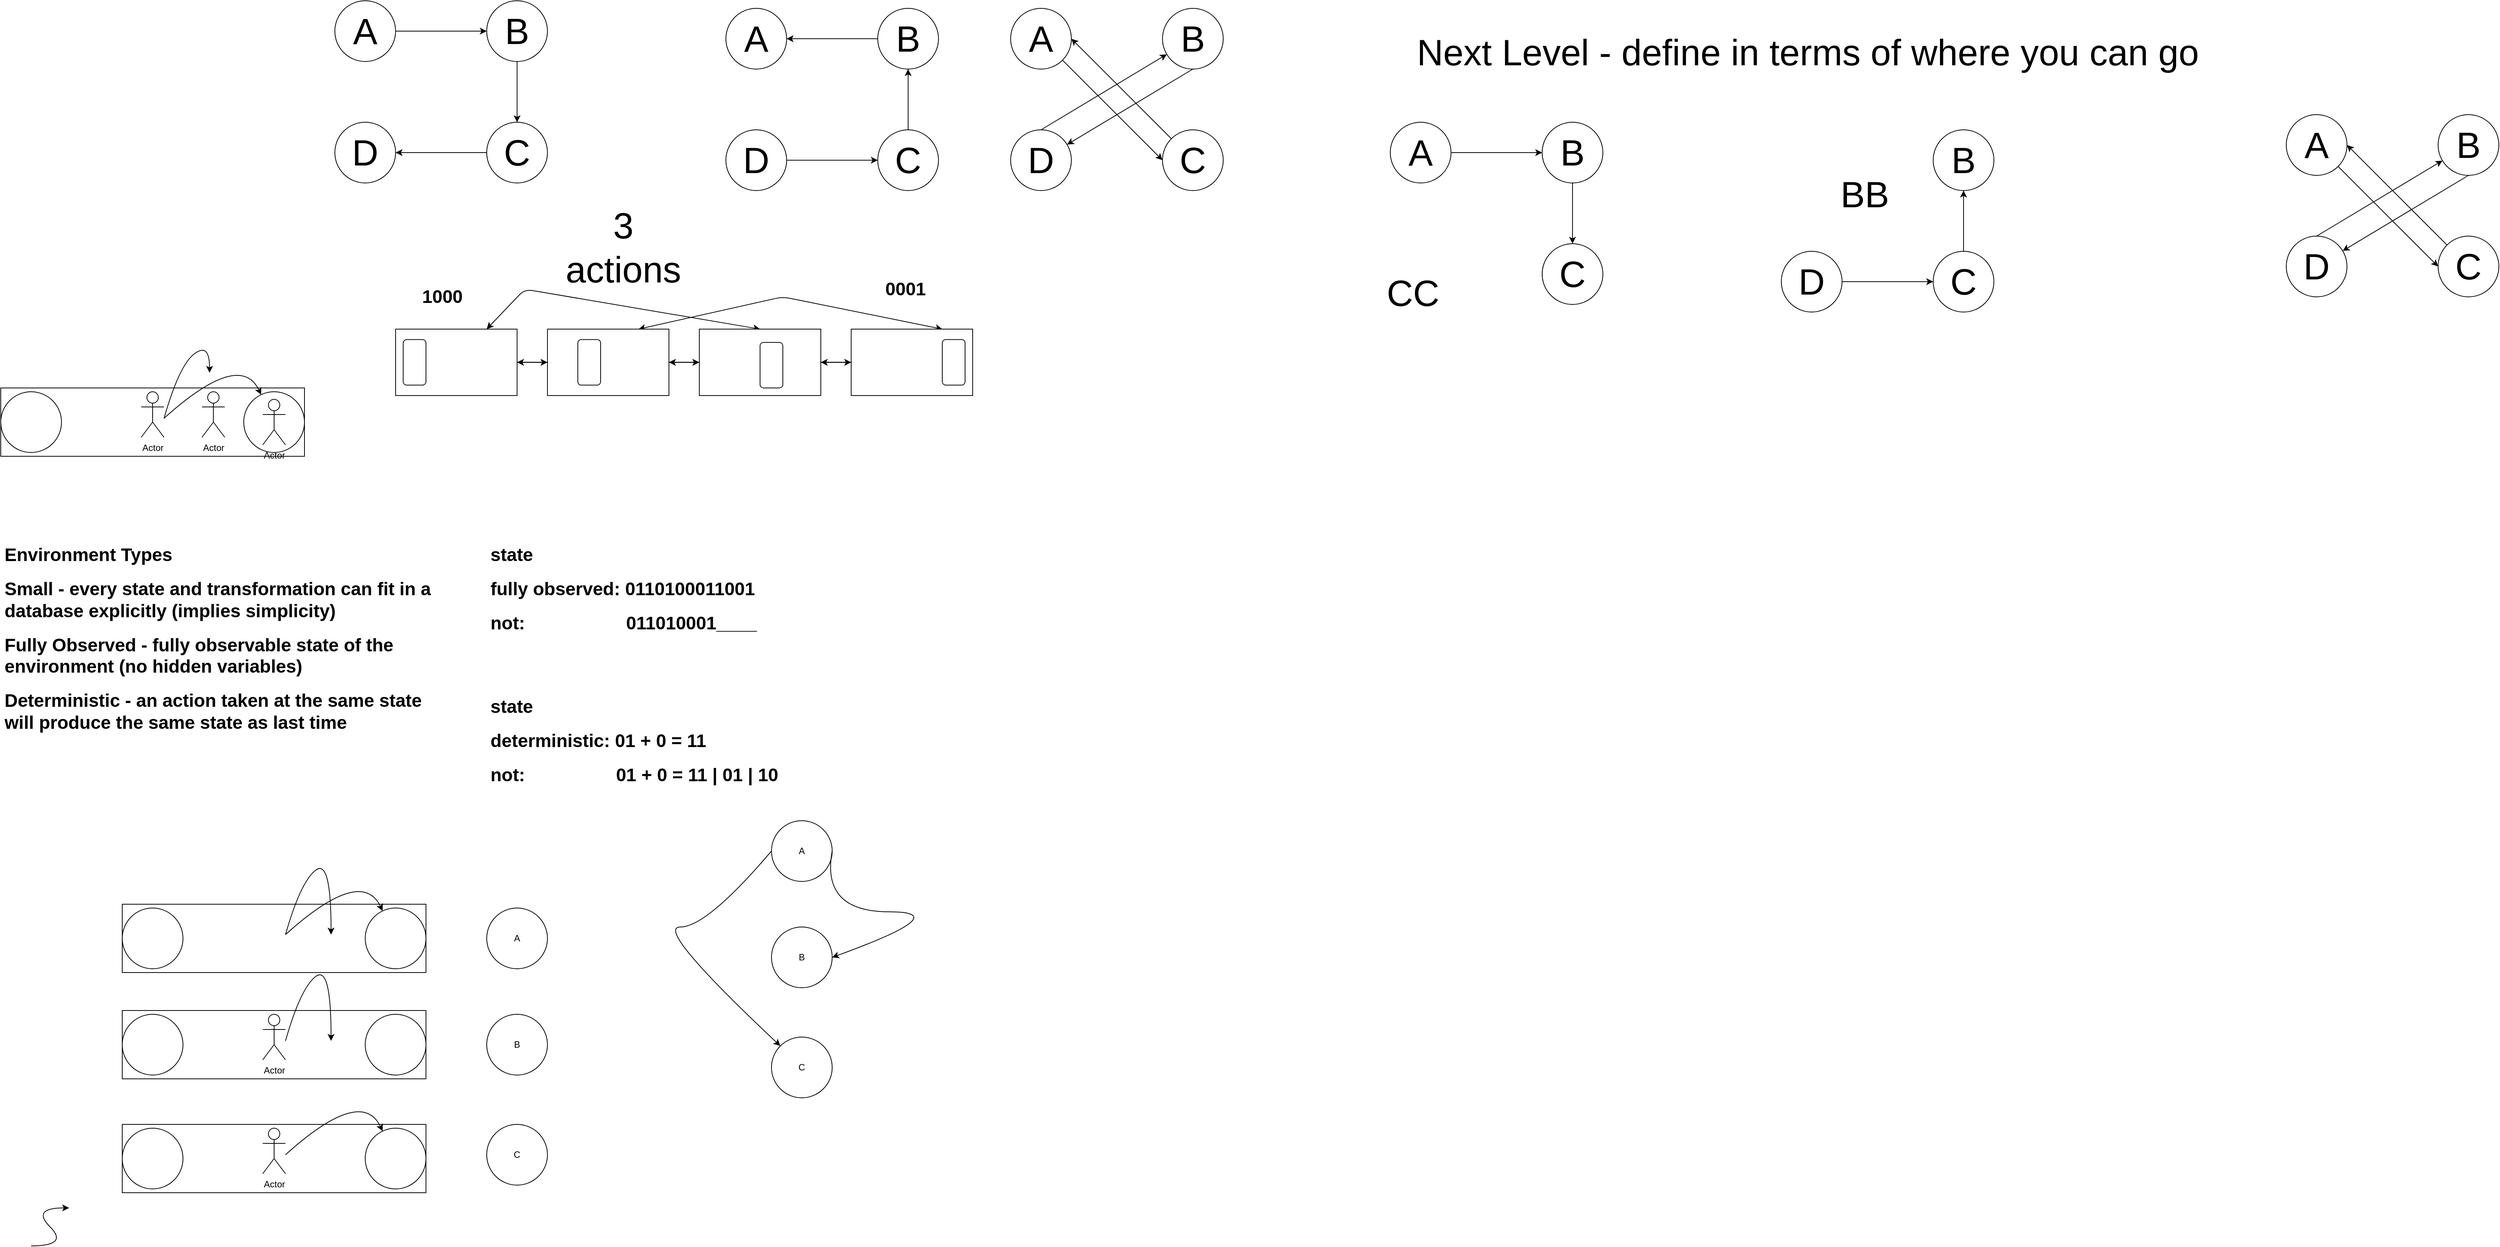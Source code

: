 <mxfile>
    <diagram id="xgisRNbR6-hND1Mh7PRH" name="Page-1">
        <mxGraphModel dx="1377" dy="779" grid="1" gridSize="10" guides="1" tooltips="1" connect="1" arrows="1" fold="1" page="1" pageScale="1" pageWidth="850" pageHeight="1100" math="0" shadow="0">
            <root>
                <mxCell id="0"/>
                <mxCell id="1" parent="0"/>
                <mxCell id="8" value="" style="rounded=0;whiteSpace=wrap;html=1;" vertex="1" parent="1">
                    <mxGeometry x="40" y="520" width="400" height="90" as="geometry"/>
                </mxCell>
                <mxCell id="9" value="" style="ellipse;whiteSpace=wrap;html=1;aspect=fixed;" vertex="1" parent="1">
                    <mxGeometry x="40" y="525" width="80" height="80" as="geometry"/>
                </mxCell>
                <mxCell id="10" value="" style="ellipse;whiteSpace=wrap;html=1;aspect=fixed;" vertex="1" parent="1">
                    <mxGeometry x="360" y="525" width="80" height="80" as="geometry"/>
                </mxCell>
                <mxCell id="11" value="Actor" style="shape=umlActor;verticalLabelPosition=bottom;verticalAlign=top;html=1;outlineConnect=0;" vertex="1" parent="1">
                    <mxGeometry x="225" y="525" width="30" height="60" as="geometry"/>
                </mxCell>
                <mxCell id="12" value="" style="curved=1;endArrow=classic;html=1;" edge="1" parent="1" target="10">
                    <mxGeometry width="50" height="50" relative="1" as="geometry">
                        <mxPoint x="255" y="560" as="sourcePoint"/>
                        <mxPoint x="305" y="510" as="targetPoint"/>
                        <Array as="points">
                            <mxPoint x="355" y="470"/>
                        </Array>
                    </mxGeometry>
                </mxCell>
                <mxCell id="13" value="" style="curved=1;endArrow=classic;html=1;" edge="1" parent="1">
                    <mxGeometry width="50" height="50" relative="1" as="geometry">
                        <mxPoint x="255" y="560" as="sourcePoint"/>
                        <mxPoint x="315" y="500" as="targetPoint"/>
                        <Array as="points">
                            <mxPoint x="275" y="490"/>
                            <mxPoint x="315" y="460"/>
                        </Array>
                    </mxGeometry>
                </mxCell>
                <mxCell id="14" value="Actor" style="shape=umlActor;verticalLabelPosition=bottom;verticalAlign=top;html=1;outlineConnect=0;" vertex="1" parent="1">
                    <mxGeometry x="305" y="525" width="30" height="60" as="geometry"/>
                </mxCell>
                <mxCell id="15" value="Actor" style="shape=umlActor;verticalLabelPosition=bottom;verticalAlign=top;html=1;outlineConnect=0;" vertex="1" parent="1">
                    <mxGeometry x="385" y="535" width="30" height="60" as="geometry"/>
                </mxCell>
                <mxCell id="16" value="" style="rounded=0;whiteSpace=wrap;html=1;" vertex="1" parent="1">
                    <mxGeometry x="200" y="1200" width="400" height="90" as="geometry"/>
                </mxCell>
                <mxCell id="17" value="" style="ellipse;whiteSpace=wrap;html=1;aspect=fixed;" vertex="1" parent="1">
                    <mxGeometry x="200" y="1205" width="80" height="80" as="geometry"/>
                </mxCell>
                <mxCell id="18" value="" style="ellipse;whiteSpace=wrap;html=1;aspect=fixed;" vertex="1" parent="1">
                    <mxGeometry x="520" y="1205" width="80" height="80" as="geometry"/>
                </mxCell>
                <mxCell id="20" value="" style="curved=1;endArrow=classic;html=1;" edge="1" parent="1" target="18">
                    <mxGeometry width="50" height="50" relative="1" as="geometry">
                        <mxPoint x="415" y="1240" as="sourcePoint"/>
                        <mxPoint x="465" y="1190" as="targetPoint"/>
                        <Array as="points">
                            <mxPoint x="515" y="1150"/>
                        </Array>
                    </mxGeometry>
                </mxCell>
                <mxCell id="21" value="" style="curved=1;endArrow=classic;html=1;" edge="1" parent="1">
                    <mxGeometry width="50" height="50" relative="1" as="geometry">
                        <mxPoint x="415" y="1240" as="sourcePoint"/>
                        <mxPoint x="475" y="1240" as="targetPoint"/>
                        <Array as="points">
                            <mxPoint x="435" y="1170"/>
                            <mxPoint x="475" y="1140"/>
                        </Array>
                    </mxGeometry>
                </mxCell>
                <mxCell id="22" value="" style="rounded=0;whiteSpace=wrap;html=1;" vertex="1" parent="1">
                    <mxGeometry x="200" y="1340" width="400" height="90" as="geometry"/>
                </mxCell>
                <mxCell id="23" value="" style="ellipse;whiteSpace=wrap;html=1;aspect=fixed;" vertex="1" parent="1">
                    <mxGeometry x="200" y="1345" width="80" height="80" as="geometry"/>
                </mxCell>
                <mxCell id="24" value="" style="ellipse;whiteSpace=wrap;html=1;aspect=fixed;" vertex="1" parent="1">
                    <mxGeometry x="520" y="1345" width="80" height="80" as="geometry"/>
                </mxCell>
                <mxCell id="25" value="Actor" style="shape=umlActor;verticalLabelPosition=bottom;verticalAlign=top;html=1;outlineConnect=0;" vertex="1" parent="1">
                    <mxGeometry x="385" y="1345" width="30" height="60" as="geometry"/>
                </mxCell>
                <mxCell id="27" value="" style="curved=1;endArrow=classic;html=1;" edge="1" parent="1">
                    <mxGeometry width="50" height="50" relative="1" as="geometry">
                        <mxPoint x="415" y="1380" as="sourcePoint"/>
                        <mxPoint x="475" y="1380" as="targetPoint"/>
                        <Array as="points">
                            <mxPoint x="435" y="1310"/>
                            <mxPoint x="475" y="1280"/>
                        </Array>
                    </mxGeometry>
                </mxCell>
                <mxCell id="28" value="" style="rounded=0;whiteSpace=wrap;html=1;" vertex="1" parent="1">
                    <mxGeometry x="200" y="1490" width="400" height="90" as="geometry"/>
                </mxCell>
                <mxCell id="29" value="" style="ellipse;whiteSpace=wrap;html=1;aspect=fixed;" vertex="1" parent="1">
                    <mxGeometry x="200" y="1495" width="80" height="80" as="geometry"/>
                </mxCell>
                <mxCell id="30" value="" style="ellipse;whiteSpace=wrap;html=1;aspect=fixed;" vertex="1" parent="1">
                    <mxGeometry x="520" y="1495" width="80" height="80" as="geometry"/>
                </mxCell>
                <mxCell id="31" value="Actor" style="shape=umlActor;verticalLabelPosition=bottom;verticalAlign=top;html=1;outlineConnect=0;" vertex="1" parent="1">
                    <mxGeometry x="385" y="1495" width="30" height="60" as="geometry"/>
                </mxCell>
                <mxCell id="32" value="" style="curved=1;endArrow=classic;html=1;" edge="1" parent="1" target="30">
                    <mxGeometry width="50" height="50" relative="1" as="geometry">
                        <mxPoint x="415" y="1530" as="sourcePoint"/>
                        <mxPoint x="465" y="1480" as="targetPoint"/>
                        <Array as="points">
                            <mxPoint x="515" y="1440"/>
                        </Array>
                    </mxGeometry>
                </mxCell>
                <mxCell id="34" value="A" style="ellipse;whiteSpace=wrap;html=1;aspect=fixed;" vertex="1" parent="1">
                    <mxGeometry x="680" y="1205" width="80" height="80" as="geometry"/>
                </mxCell>
                <mxCell id="35" value="B" style="ellipse;whiteSpace=wrap;html=1;aspect=fixed;" vertex="1" parent="1">
                    <mxGeometry x="680" y="1345" width="80" height="80" as="geometry"/>
                </mxCell>
                <mxCell id="36" value="C" style="ellipse;whiteSpace=wrap;html=1;aspect=fixed;" vertex="1" parent="1">
                    <mxGeometry x="680" y="1490" width="80" height="80" as="geometry"/>
                </mxCell>
                <mxCell id="37" value="A" style="ellipse;whiteSpace=wrap;html=1;aspect=fixed;" vertex="1" parent="1">
                    <mxGeometry x="1055" y="1090" width="80" height="80" as="geometry"/>
                </mxCell>
                <mxCell id="38" value="B" style="ellipse;whiteSpace=wrap;html=1;aspect=fixed;" vertex="1" parent="1">
                    <mxGeometry x="1055" y="1230" width="80" height="80" as="geometry"/>
                </mxCell>
                <mxCell id="39" value="C" style="ellipse;whiteSpace=wrap;html=1;aspect=fixed;" vertex="1" parent="1">
                    <mxGeometry x="1055" y="1375" width="80" height="80" as="geometry"/>
                </mxCell>
                <mxCell id="40" value="" style="curved=1;endArrow=classic;html=1;exitX=1;exitY=0.5;exitDx=0;exitDy=0;entryX=1;entryY=0.5;entryDx=0;entryDy=0;" edge="1" parent="1" source="37" target="38">
                    <mxGeometry width="50" height="50" relative="1" as="geometry">
                        <mxPoint x="1350" y="1450" as="sourcePoint"/>
                        <mxPoint x="1400" y="1400" as="targetPoint"/>
                        <Array as="points">
                            <mxPoint x="1120" y="1210"/>
                            <mxPoint x="1300" y="1210"/>
                        </Array>
                    </mxGeometry>
                </mxCell>
                <mxCell id="41" value="" style="curved=1;endArrow=classic;html=1;exitX=0;exitY=0.5;exitDx=0;exitDy=0;entryX=0;entryY=0;entryDx=0;entryDy=0;" edge="1" parent="1" source="37" target="39">
                    <mxGeometry width="50" height="50" relative="1" as="geometry">
                        <mxPoint x="985" y="1150" as="sourcePoint"/>
                        <mxPoint x="985" y="1290" as="targetPoint"/>
                        <Array as="points">
                            <mxPoint x="970" y="1230"/>
                            <mxPoint x="900" y="1230"/>
                        </Array>
                    </mxGeometry>
                </mxCell>
                <mxCell id="42" value="&lt;h1&gt;Environment Types&lt;/h1&gt;&lt;h1&gt;Small - every state and transformation can fit in a database explicitly (implies simplicity)&lt;/h1&gt;&lt;div&gt;&lt;h1&gt;Fully Observed - fully observable state of the environment (no hidden variables)&lt;/h1&gt;&lt;/div&gt;&lt;div&gt;&lt;h1&gt;Deterministic - an action taken at the same state will produce the same state as last time&lt;/h1&gt;&lt;/div&gt;&lt;div&gt;&lt;br&gt;&lt;/div&gt;" style="text;html=1;strokeColor=none;fillColor=none;spacing=5;spacingTop=-20;whiteSpace=wrap;overflow=hidden;rounded=0;" vertex="1" parent="1">
                    <mxGeometry x="40" y="720" width="575" height="280" as="geometry"/>
                </mxCell>
                <mxCell id="44" value="&lt;h1&gt;state&lt;/h1&gt;&lt;div&gt;&lt;h1&gt;fully observed: 0110100011001&lt;/h1&gt;&lt;/div&gt;&lt;h1&gt;not:&amp;nbsp; &amp;nbsp; &amp;nbsp; &amp;nbsp; &amp;nbsp; &amp;nbsp; &amp;nbsp; &amp;nbsp; &amp;nbsp; &amp;nbsp; 011010001____&lt;/h1&gt;" style="text;html=1;strokeColor=none;fillColor=none;spacing=5;spacingTop=-20;whiteSpace=wrap;overflow=hidden;rounded=0;" vertex="1" parent="1">
                    <mxGeometry x="680" y="720" width="400" height="160" as="geometry"/>
                </mxCell>
                <mxCell id="46" value="&lt;h1&gt;state&lt;/h1&gt;&lt;div&gt;&lt;h1&gt;deterministic: 01 + 0 = 11&lt;/h1&gt;&lt;/div&gt;&lt;h1&gt;not:&amp;nbsp; &amp;nbsp; &amp;nbsp; &amp;nbsp; &amp;nbsp; &amp;nbsp; &amp;nbsp; &amp;nbsp; &amp;nbsp; 01 + 0 = 11 | 01 | 10&lt;/h1&gt;" style="text;html=1;strokeColor=none;fillColor=none;spacing=5;spacingTop=-20;whiteSpace=wrap;overflow=hidden;rounded=0;" vertex="1" parent="1">
                    <mxGeometry x="680" y="920" width="400" height="160" as="geometry"/>
                </mxCell>
                <mxCell id="60" style="edgeStyle=none;html=1;entryX=0;entryY=0.5;entryDx=0;entryDy=0;" edge="1" parent="1" source="47" target="52">
                    <mxGeometry relative="1" as="geometry"/>
                </mxCell>
                <mxCell id="76" style="edgeStyle=none;html=1;exitX=0.75;exitY=0;exitDx=0;exitDy=0;entryX=0.5;entryY=0;entryDx=0;entryDy=0;startArrow=classic;startFill=1;" edge="1" parent="1" source="47" target="56">
                    <mxGeometry relative="1" as="geometry">
                        <Array as="points">
                            <mxPoint x="730" y="390"/>
                        </Array>
                    </mxGeometry>
                </mxCell>
                <mxCell id="47" value="" style="rounded=0;whiteSpace=wrap;html=1;" vertex="1" parent="1">
                    <mxGeometry x="560" y="442.5" width="160" height="87.5" as="geometry"/>
                </mxCell>
                <mxCell id="61" style="edgeStyle=none;html=1;" edge="1" parent="1" source="52" target="56">
                    <mxGeometry relative="1" as="geometry"/>
                </mxCell>
                <mxCell id="72" style="edgeStyle=none;html=1;" edge="1" parent="1" source="52" target="47">
                    <mxGeometry relative="1" as="geometry"/>
                </mxCell>
                <mxCell id="77" style="edgeStyle=none;html=1;exitX=0.75;exitY=0;exitDx=0;exitDy=0;entryX=0.75;entryY=0;entryDx=0;entryDy=0;startArrow=classic;startFill=1;" edge="1" parent="1" source="52" target="58">
                    <mxGeometry relative="1" as="geometry">
                        <Array as="points">
                            <mxPoint x="1070" y="400"/>
                        </Array>
                    </mxGeometry>
                </mxCell>
                <mxCell id="52" value="" style="rounded=0;whiteSpace=wrap;html=1;" vertex="1" parent="1">
                    <mxGeometry x="760" y="442.5" width="160" height="87.5" as="geometry"/>
                </mxCell>
                <mxCell id="62" style="edgeStyle=none;html=1;" edge="1" parent="1" source="56" target="58">
                    <mxGeometry relative="1" as="geometry"/>
                </mxCell>
                <mxCell id="73" style="edgeStyle=none;html=1;" edge="1" parent="1" source="56" target="52">
                    <mxGeometry relative="1" as="geometry"/>
                </mxCell>
                <mxCell id="56" value="" style="rounded=0;whiteSpace=wrap;html=1;" vertex="1" parent="1">
                    <mxGeometry x="960" y="442.5" width="160" height="87.5" as="geometry"/>
                </mxCell>
                <mxCell id="74" style="edgeStyle=none;html=1;" edge="1" parent="1" source="58" target="56">
                    <mxGeometry relative="1" as="geometry"/>
                </mxCell>
                <mxCell id="58" value="" style="rounded=0;whiteSpace=wrap;html=1;" vertex="1" parent="1">
                    <mxGeometry x="1160" y="442.5" width="160" height="87.5" as="geometry"/>
                </mxCell>
                <mxCell id="64" value="" style="curved=1;endArrow=classic;html=1;" edge="1" parent="1">
                    <mxGeometry width="50" height="50" relative="1" as="geometry">
                        <mxPoint x="80" y="1650" as="sourcePoint"/>
                        <mxPoint x="130" y="1600" as="targetPoint"/>
                        <Array as="points">
                            <mxPoint x="130" y="1650"/>
                            <mxPoint x="80" y="1600"/>
                        </Array>
                    </mxGeometry>
                </mxCell>
                <mxCell id="66" value="" style="rounded=1;whiteSpace=wrap;html=1;" vertex="1" parent="1">
                    <mxGeometry x="570" y="456.25" width="30" height="60" as="geometry"/>
                </mxCell>
                <mxCell id="67" value="" style="rounded=1;whiteSpace=wrap;html=1;" vertex="1" parent="1">
                    <mxGeometry x="800" y="456.25" width="30" height="60" as="geometry"/>
                </mxCell>
                <mxCell id="68" value="" style="rounded=1;whiteSpace=wrap;html=1;" vertex="1" parent="1">
                    <mxGeometry x="1040" y="460" width="30" height="60" as="geometry"/>
                </mxCell>
                <mxCell id="69" value="" style="rounded=1;whiteSpace=wrap;html=1;" vertex="1" parent="1">
                    <mxGeometry x="1280" y="456.25" width="30" height="60" as="geometry"/>
                </mxCell>
                <mxCell id="70" value="&lt;h1&gt;0001&lt;/h1&gt;&lt;p&gt;&lt;br&gt;&lt;/p&gt;" style="text;html=1;strokeColor=none;fillColor=none;spacing=5;spacingTop=-20;whiteSpace=wrap;overflow=hidden;rounded=0;" vertex="1" parent="1">
                    <mxGeometry x="1200" y="370" width="90" height="50" as="geometry"/>
                </mxCell>
                <mxCell id="71" value="&lt;h1&gt;1000&lt;/h1&gt;" style="text;html=1;strokeColor=none;fillColor=none;spacing=5;spacingTop=-20;whiteSpace=wrap;overflow=hidden;rounded=0;" vertex="1" parent="1">
                    <mxGeometry x="590" y="380" width="90" height="50" as="geometry"/>
                </mxCell>
                <mxCell id="78" value="&lt;font style=&quot;font-size: 48px;&quot;&gt;A&lt;/font&gt;" style="ellipse;whiteSpace=wrap;html=1;aspect=fixed;" vertex="1" parent="1">
                    <mxGeometry x="480" y="10" width="80" height="80" as="geometry"/>
                </mxCell>
                <mxCell id="80" value="3 actions" style="text;html=1;strokeColor=none;fillColor=none;align=center;verticalAlign=middle;whiteSpace=wrap;rounded=0;fontSize=48;" vertex="1" parent="1">
                    <mxGeometry x="830" y="320" width="60" height="30" as="geometry"/>
                </mxCell>
                <mxCell id="87" style="edgeStyle=none;html=1;entryX=0.5;entryY=0;entryDx=0;entryDy=0;fontSize=48;" edge="1" parent="1" source="82" target="83">
                    <mxGeometry relative="1" as="geometry"/>
                </mxCell>
                <mxCell id="82" value="&lt;font style=&quot;font-size: 48px;&quot;&gt;B&lt;/font&gt;" style="ellipse;whiteSpace=wrap;html=1;aspect=fixed;" vertex="1" parent="1">
                    <mxGeometry x="680" y="10" width="80" height="80" as="geometry"/>
                </mxCell>
                <mxCell id="88" style="edgeStyle=none;html=1;fontSize=48;" edge="1" parent="1" source="83" target="84">
                    <mxGeometry relative="1" as="geometry"/>
                </mxCell>
                <mxCell id="83" value="&lt;font style=&quot;font-size: 48px;&quot;&gt;C&lt;/font&gt;" style="ellipse;whiteSpace=wrap;html=1;aspect=fixed;" vertex="1" parent="1">
                    <mxGeometry x="680" y="170" width="80" height="80" as="geometry"/>
                </mxCell>
                <mxCell id="84" value="&lt;font style=&quot;font-size: 48px;&quot;&gt;D&lt;/font&gt;" style="ellipse;whiteSpace=wrap;html=1;aspect=fixed;" vertex="1" parent="1">
                    <mxGeometry x="480" y="170" width="80" height="80" as="geometry"/>
                </mxCell>
                <mxCell id="85" value="" style="endArrow=classic;html=1;fontSize=48;exitX=1;exitY=0.5;exitDx=0;exitDy=0;entryX=0;entryY=0.5;entryDx=0;entryDy=0;" edge="1" parent="1" source="78" target="82">
                    <mxGeometry width="50" height="50" relative="1" as="geometry">
                        <mxPoint x="720" y="330" as="sourcePoint"/>
                        <mxPoint x="770" y="280" as="targetPoint"/>
                    </mxGeometry>
                </mxCell>
                <mxCell id="90" value="&lt;font style=&quot;font-size: 48px;&quot;&gt;A&lt;/font&gt;" style="ellipse;whiteSpace=wrap;html=1;aspect=fixed;" vertex="1" parent="1">
                    <mxGeometry x="995" y="20" width="80" height="80" as="geometry"/>
                </mxCell>
                <mxCell id="98" style="edgeStyle=none;html=1;fontSize=48;" edge="1" parent="1" source="92" target="90">
                    <mxGeometry relative="1" as="geometry"/>
                </mxCell>
                <mxCell id="92" value="&lt;font style=&quot;font-size: 48px;&quot;&gt;B&lt;/font&gt;" style="ellipse;whiteSpace=wrap;html=1;aspect=fixed;" vertex="1" parent="1">
                    <mxGeometry x="1195" y="20" width="80" height="80" as="geometry"/>
                </mxCell>
                <mxCell id="99" style="edgeStyle=none;html=1;fontSize=48;" edge="1" parent="1" source="94" target="92">
                    <mxGeometry relative="1" as="geometry"/>
                </mxCell>
                <mxCell id="94" value="&lt;font style=&quot;font-size: 48px;&quot;&gt;C&lt;/font&gt;" style="ellipse;whiteSpace=wrap;html=1;aspect=fixed;" vertex="1" parent="1">
                    <mxGeometry x="1195" y="180" width="80" height="80" as="geometry"/>
                </mxCell>
                <mxCell id="100" style="edgeStyle=none;html=1;fontSize=48;" edge="1" parent="1" source="96" target="94">
                    <mxGeometry relative="1" as="geometry"/>
                </mxCell>
                <mxCell id="96" value="&lt;font style=&quot;font-size: 48px;&quot;&gt;D&lt;/font&gt;" style="ellipse;whiteSpace=wrap;html=1;aspect=fixed;" vertex="1" parent="1">
                    <mxGeometry x="995" y="180" width="80" height="80" as="geometry"/>
                </mxCell>
                <mxCell id="110" style="edgeStyle=none;html=1;entryX=0;entryY=0.5;entryDx=0;entryDy=0;fontSize=48;" edge="1" parent="1" source="103" target="107">
                    <mxGeometry relative="1" as="geometry"/>
                </mxCell>
                <mxCell id="103" value="&lt;font style=&quot;font-size: 48px;&quot;&gt;A&lt;/font&gt;" style="ellipse;whiteSpace=wrap;html=1;aspect=fixed;" vertex="1" parent="1">
                    <mxGeometry x="1370" y="20" width="80" height="80" as="geometry"/>
                </mxCell>
                <mxCell id="112" style="edgeStyle=none;html=1;fontSize=48;exitX=0.5;exitY=1;exitDx=0;exitDy=0;" edge="1" parent="1" source="105" target="109">
                    <mxGeometry relative="1" as="geometry"/>
                </mxCell>
                <mxCell id="105" value="&lt;font style=&quot;font-size: 48px;&quot;&gt;B&lt;/font&gt;" style="ellipse;whiteSpace=wrap;html=1;aspect=fixed;" vertex="1" parent="1">
                    <mxGeometry x="1570" y="20" width="80" height="80" as="geometry"/>
                </mxCell>
                <mxCell id="111" style="edgeStyle=none;html=1;fontSize=48;entryX=1;entryY=0.5;entryDx=0;entryDy=0;" edge="1" parent="1" source="107" target="103">
                    <mxGeometry relative="1" as="geometry"/>
                </mxCell>
                <mxCell id="107" value="&lt;font style=&quot;font-size: 48px;&quot;&gt;C&lt;/font&gt;" style="ellipse;whiteSpace=wrap;html=1;aspect=fixed;" vertex="1" parent="1">
                    <mxGeometry x="1570" y="180" width="80" height="80" as="geometry"/>
                </mxCell>
                <mxCell id="113" style="edgeStyle=none;html=1;fontSize=48;exitX=0.5;exitY=0;exitDx=0;exitDy=0;" edge="1" parent="1" source="109" target="105">
                    <mxGeometry relative="1" as="geometry"/>
                </mxCell>
                <mxCell id="109" value="&lt;font style=&quot;font-size: 48px;&quot;&gt;D&lt;/font&gt;" style="ellipse;whiteSpace=wrap;html=1;aspect=fixed;" vertex="1" parent="1">
                    <mxGeometry x="1370" y="180" width="80" height="80" as="geometry"/>
                </mxCell>
                <mxCell id="122" value="&lt;font style=&quot;font-size: 48px;&quot;&gt;A&lt;/font&gt;" style="ellipse;whiteSpace=wrap;html=1;aspect=fixed;" vertex="1" parent="1">
                    <mxGeometry x="1870" y="170" width="80" height="80" as="geometry"/>
                </mxCell>
                <mxCell id="123" style="edgeStyle=none;html=1;entryX=0.5;entryY=0;entryDx=0;entryDy=0;fontSize=48;" edge="1" parent="1" source="124" target="126">
                    <mxGeometry relative="1" as="geometry"/>
                </mxCell>
                <mxCell id="124" value="&lt;font style=&quot;font-size: 48px;&quot;&gt;B&lt;/font&gt;" style="ellipse;whiteSpace=wrap;html=1;aspect=fixed;" vertex="1" parent="1">
                    <mxGeometry x="2070" y="170" width="80" height="80" as="geometry"/>
                </mxCell>
                <mxCell id="126" value="&lt;font style=&quot;font-size: 48px;&quot;&gt;C&lt;/font&gt;" style="ellipse;whiteSpace=wrap;html=1;aspect=fixed;" vertex="1" parent="1">
                    <mxGeometry x="2070" y="330" width="80" height="80" as="geometry"/>
                </mxCell>
                <mxCell id="128" value="" style="endArrow=classic;html=1;fontSize=48;exitX=1;exitY=0.5;exitDx=0;exitDy=0;entryX=0;entryY=0.5;entryDx=0;entryDy=0;" edge="1" parent="1" source="122" target="124">
                    <mxGeometry width="50" height="50" relative="1" as="geometry">
                        <mxPoint x="2110" y="490" as="sourcePoint"/>
                        <mxPoint x="2160" y="440" as="targetPoint"/>
                    </mxGeometry>
                </mxCell>
                <mxCell id="131" value="&lt;font style=&quot;font-size: 48px;&quot;&gt;B&lt;/font&gt;" style="ellipse;whiteSpace=wrap;html=1;aspect=fixed;" vertex="1" parent="1">
                    <mxGeometry x="2585" y="180" width="80" height="80" as="geometry"/>
                </mxCell>
                <mxCell id="132" style="edgeStyle=none;html=1;fontSize=48;" edge="1" parent="1" source="133" target="131">
                    <mxGeometry relative="1" as="geometry"/>
                </mxCell>
                <mxCell id="133" value="&lt;font style=&quot;font-size: 48px;&quot;&gt;C&lt;/font&gt;" style="ellipse;whiteSpace=wrap;html=1;aspect=fixed;" vertex="1" parent="1">
                    <mxGeometry x="2585" y="340" width="80" height="80" as="geometry"/>
                </mxCell>
                <mxCell id="134" style="edgeStyle=none;html=1;fontSize=48;" edge="1" parent="1" source="135" target="133">
                    <mxGeometry relative="1" as="geometry"/>
                </mxCell>
                <mxCell id="135" value="&lt;font style=&quot;font-size: 48px;&quot;&gt;D&lt;/font&gt;" style="ellipse;whiteSpace=wrap;html=1;aspect=fixed;" vertex="1" parent="1">
                    <mxGeometry x="2385" y="340" width="80" height="80" as="geometry"/>
                </mxCell>
                <mxCell id="136" style="edgeStyle=none;html=1;entryX=0;entryY=0.5;entryDx=0;entryDy=0;fontSize=48;" edge="1" parent="1" source="137" target="141">
                    <mxGeometry relative="1" as="geometry"/>
                </mxCell>
                <mxCell id="137" value="&lt;font style=&quot;font-size: 48px;&quot;&gt;A&lt;/font&gt;" style="ellipse;whiteSpace=wrap;html=1;aspect=fixed;" vertex="1" parent="1">
                    <mxGeometry x="3050" y="160" width="80" height="80" as="geometry"/>
                </mxCell>
                <mxCell id="138" style="edgeStyle=none;html=1;fontSize=48;exitX=0.5;exitY=1;exitDx=0;exitDy=0;" edge="1" parent="1" source="139" target="143">
                    <mxGeometry relative="1" as="geometry"/>
                </mxCell>
                <mxCell id="139" value="&lt;font style=&quot;font-size: 48px;&quot;&gt;B&lt;/font&gt;" style="ellipse;whiteSpace=wrap;html=1;aspect=fixed;" vertex="1" parent="1">
                    <mxGeometry x="3250" y="160" width="80" height="80" as="geometry"/>
                </mxCell>
                <mxCell id="140" style="edgeStyle=none;html=1;fontSize=48;entryX=1;entryY=0.5;entryDx=0;entryDy=0;" edge="1" parent="1" source="141" target="137">
                    <mxGeometry relative="1" as="geometry"/>
                </mxCell>
                <mxCell id="141" value="&lt;font style=&quot;font-size: 48px;&quot;&gt;C&lt;/font&gt;" style="ellipse;whiteSpace=wrap;html=1;aspect=fixed;" vertex="1" parent="1">
                    <mxGeometry x="3250" y="320" width="80" height="80" as="geometry"/>
                </mxCell>
                <mxCell id="142" style="edgeStyle=none;html=1;fontSize=48;exitX=0.5;exitY=0;exitDx=0;exitDy=0;" edge="1" parent="1" source="143" target="139">
                    <mxGeometry relative="1" as="geometry"/>
                </mxCell>
                <mxCell id="143" value="&lt;font style=&quot;font-size: 48px;&quot;&gt;D&lt;/font&gt;" style="ellipse;whiteSpace=wrap;html=1;aspect=fixed;" vertex="1" parent="1">
                    <mxGeometry x="3050" y="320" width="80" height="80" as="geometry"/>
                </mxCell>
                <mxCell id="144" value="Next Level - define in terms of where you can go" style="text;html=1;strokeColor=none;fillColor=none;align=center;verticalAlign=middle;whiteSpace=wrap;rounded=0;fontSize=48;" vertex="1" parent="1">
                    <mxGeometry x="1860" y="45" width="1120" height="65" as="geometry"/>
                </mxCell>
                <mxCell id="145" value="CC" style="text;html=1;strokeColor=none;fillColor=none;align=center;verticalAlign=middle;whiteSpace=wrap;rounded=0;fontSize=48;" vertex="1" parent="1">
                    <mxGeometry x="1870" y="380" width="60" height="30" as="geometry"/>
                </mxCell>
                <mxCell id="146" value="BB" style="text;html=1;strokeColor=none;fillColor=none;align=center;verticalAlign=middle;whiteSpace=wrap;rounded=0;fontSize=48;" vertex="1" parent="1">
                    <mxGeometry x="2465" y="250" width="60" height="30" as="geometry"/>
                </mxCell>
            </root>
        </mxGraphModel>
    </diagram>
</mxfile>